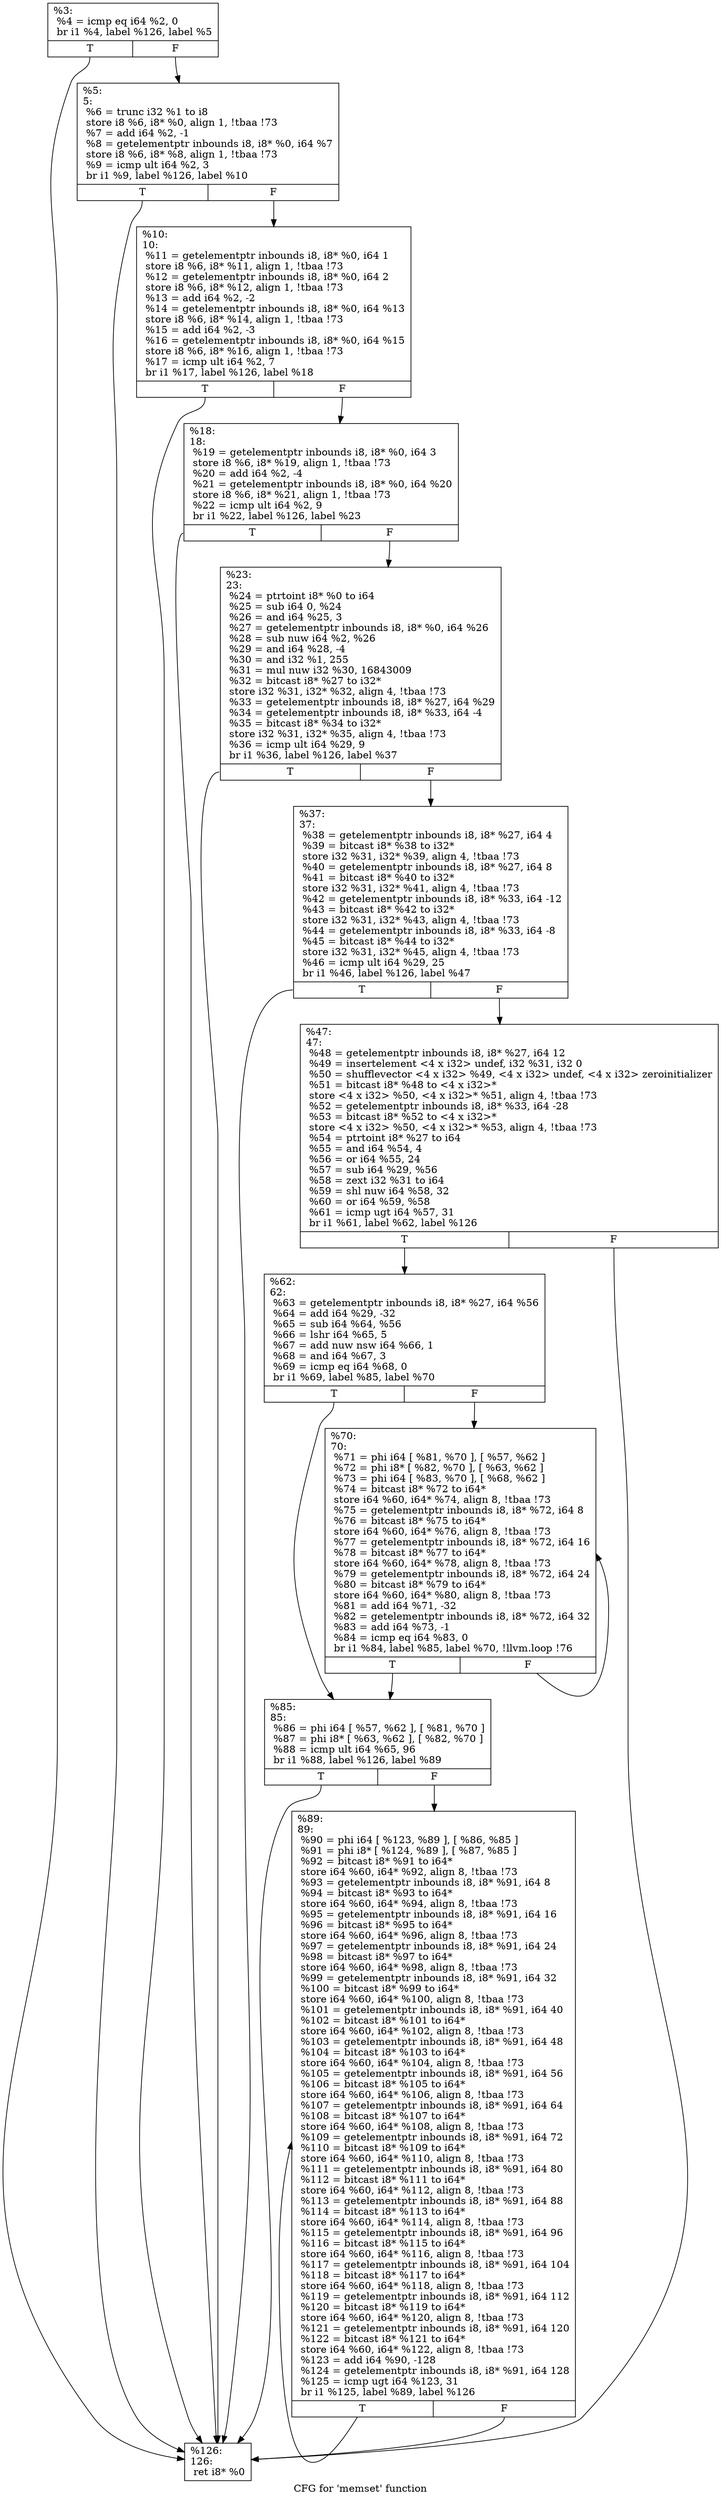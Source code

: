 digraph "CFG for 'memset' function" {
	label="CFG for 'memset' function";

	Node0x2257240 [shape=record,label="{%3:\l  %4 = icmp eq i64 %2, 0\l  br i1 %4, label %126, label %5\l|{<s0>T|<s1>F}}"];
	Node0x2257240:s0 -> Node0x2275e20;
	Node0x2257240:s1 -> Node0x2275b00;
	Node0x2275b00 [shape=record,label="{%5:\l5:                                                \l  %6 = trunc i32 %1 to i8\l  store i8 %6, i8* %0, align 1, !tbaa !73\l  %7 = add i64 %2, -1\l  %8 = getelementptr inbounds i8, i8* %0, i64 %7\l  store i8 %6, i8* %8, align 1, !tbaa !73\l  %9 = icmp ult i64 %2, 3\l  br i1 %9, label %126, label %10\l|{<s0>T|<s1>F}}"];
	Node0x2275b00:s0 -> Node0x2275e20;
	Node0x2275b00:s1 -> Node0x2275b50;
	Node0x2275b50 [shape=record,label="{%10:\l10:                                               \l  %11 = getelementptr inbounds i8, i8* %0, i64 1\l  store i8 %6, i8* %11, align 1, !tbaa !73\l  %12 = getelementptr inbounds i8, i8* %0, i64 2\l  store i8 %6, i8* %12, align 1, !tbaa !73\l  %13 = add i64 %2, -2\l  %14 = getelementptr inbounds i8, i8* %0, i64 %13\l  store i8 %6, i8* %14, align 1, !tbaa !73\l  %15 = add i64 %2, -3\l  %16 = getelementptr inbounds i8, i8* %0, i64 %15\l  store i8 %6, i8* %16, align 1, !tbaa !73\l  %17 = icmp ult i64 %2, 7\l  br i1 %17, label %126, label %18\l|{<s0>T|<s1>F}}"];
	Node0x2275b50:s0 -> Node0x2275e20;
	Node0x2275b50:s1 -> Node0x2275ba0;
	Node0x2275ba0 [shape=record,label="{%18:\l18:                                               \l  %19 = getelementptr inbounds i8, i8* %0, i64 3\l  store i8 %6, i8* %19, align 1, !tbaa !73\l  %20 = add i64 %2, -4\l  %21 = getelementptr inbounds i8, i8* %0, i64 %20\l  store i8 %6, i8* %21, align 1, !tbaa !73\l  %22 = icmp ult i64 %2, 9\l  br i1 %22, label %126, label %23\l|{<s0>T|<s1>F}}"];
	Node0x2275ba0:s0 -> Node0x2275e20;
	Node0x2275ba0:s1 -> Node0x2275bf0;
	Node0x2275bf0 [shape=record,label="{%23:\l23:                                               \l  %24 = ptrtoint i8* %0 to i64\l  %25 = sub i64 0, %24\l  %26 = and i64 %25, 3\l  %27 = getelementptr inbounds i8, i8* %0, i64 %26\l  %28 = sub nuw i64 %2, %26\l  %29 = and i64 %28, -4\l  %30 = and i32 %1, 255\l  %31 = mul nuw i32 %30, 16843009\l  %32 = bitcast i8* %27 to i32*\l  store i32 %31, i32* %32, align 4, !tbaa !73\l  %33 = getelementptr inbounds i8, i8* %27, i64 %29\l  %34 = getelementptr inbounds i8, i8* %33, i64 -4\l  %35 = bitcast i8* %34 to i32*\l  store i32 %31, i32* %35, align 4, !tbaa !73\l  %36 = icmp ult i64 %29, 9\l  br i1 %36, label %126, label %37\l|{<s0>T|<s1>F}}"];
	Node0x2275bf0:s0 -> Node0x2275e20;
	Node0x2275bf0:s1 -> Node0x2275c40;
	Node0x2275c40 [shape=record,label="{%37:\l37:                                               \l  %38 = getelementptr inbounds i8, i8* %27, i64 4\l  %39 = bitcast i8* %38 to i32*\l  store i32 %31, i32* %39, align 4, !tbaa !73\l  %40 = getelementptr inbounds i8, i8* %27, i64 8\l  %41 = bitcast i8* %40 to i32*\l  store i32 %31, i32* %41, align 4, !tbaa !73\l  %42 = getelementptr inbounds i8, i8* %33, i64 -12\l  %43 = bitcast i8* %42 to i32*\l  store i32 %31, i32* %43, align 4, !tbaa !73\l  %44 = getelementptr inbounds i8, i8* %33, i64 -8\l  %45 = bitcast i8* %44 to i32*\l  store i32 %31, i32* %45, align 4, !tbaa !73\l  %46 = icmp ult i64 %29, 25\l  br i1 %46, label %126, label %47\l|{<s0>T|<s1>F}}"];
	Node0x2275c40:s0 -> Node0x2275e20;
	Node0x2275c40:s1 -> Node0x2275c90;
	Node0x2275c90 [shape=record,label="{%47:\l47:                                               \l  %48 = getelementptr inbounds i8, i8* %27, i64 12\l  %49 = insertelement \<4 x i32\> undef, i32 %31, i32 0\l  %50 = shufflevector \<4 x i32\> %49, \<4 x i32\> undef, \<4 x i32\> zeroinitializer\l  %51 = bitcast i8* %48 to \<4 x i32\>*\l  store \<4 x i32\> %50, \<4 x i32\>* %51, align 4, !tbaa !73\l  %52 = getelementptr inbounds i8, i8* %33, i64 -28\l  %53 = bitcast i8* %52 to \<4 x i32\>*\l  store \<4 x i32\> %50, \<4 x i32\>* %53, align 4, !tbaa !73\l  %54 = ptrtoint i8* %27 to i64\l  %55 = and i64 %54, 4\l  %56 = or i64 %55, 24\l  %57 = sub i64 %29, %56\l  %58 = zext i32 %31 to i64\l  %59 = shl nuw i64 %58, 32\l  %60 = or i64 %59, %58\l  %61 = icmp ugt i64 %57, 31\l  br i1 %61, label %62, label %126\l|{<s0>T|<s1>F}}"];
	Node0x2275c90:s0 -> Node0x2275ce0;
	Node0x2275c90:s1 -> Node0x2275e20;
	Node0x2275ce0 [shape=record,label="{%62:\l62:                                               \l  %63 = getelementptr inbounds i8, i8* %27, i64 %56\l  %64 = add i64 %29, -32\l  %65 = sub i64 %64, %56\l  %66 = lshr i64 %65, 5\l  %67 = add nuw nsw i64 %66, 1\l  %68 = and i64 %67, 3\l  %69 = icmp eq i64 %68, 0\l  br i1 %69, label %85, label %70\l|{<s0>T|<s1>F}}"];
	Node0x2275ce0:s0 -> Node0x2275d80;
	Node0x2275ce0:s1 -> Node0x2275d30;
	Node0x2275d30 [shape=record,label="{%70:\l70:                                               \l  %71 = phi i64 [ %81, %70 ], [ %57, %62 ]\l  %72 = phi i8* [ %82, %70 ], [ %63, %62 ]\l  %73 = phi i64 [ %83, %70 ], [ %68, %62 ]\l  %74 = bitcast i8* %72 to i64*\l  store i64 %60, i64* %74, align 8, !tbaa !73\l  %75 = getelementptr inbounds i8, i8* %72, i64 8\l  %76 = bitcast i8* %75 to i64*\l  store i64 %60, i64* %76, align 8, !tbaa !73\l  %77 = getelementptr inbounds i8, i8* %72, i64 16\l  %78 = bitcast i8* %77 to i64*\l  store i64 %60, i64* %78, align 8, !tbaa !73\l  %79 = getelementptr inbounds i8, i8* %72, i64 24\l  %80 = bitcast i8* %79 to i64*\l  store i64 %60, i64* %80, align 8, !tbaa !73\l  %81 = add i64 %71, -32\l  %82 = getelementptr inbounds i8, i8* %72, i64 32\l  %83 = add i64 %73, -1\l  %84 = icmp eq i64 %83, 0\l  br i1 %84, label %85, label %70, !llvm.loop !76\l|{<s0>T|<s1>F}}"];
	Node0x2275d30:s0 -> Node0x2275d80;
	Node0x2275d30:s1 -> Node0x2275d30;
	Node0x2275d80 [shape=record,label="{%85:\l85:                                               \l  %86 = phi i64 [ %57, %62 ], [ %81, %70 ]\l  %87 = phi i8* [ %63, %62 ], [ %82, %70 ]\l  %88 = icmp ult i64 %65, 96\l  br i1 %88, label %126, label %89\l|{<s0>T|<s1>F}}"];
	Node0x2275d80:s0 -> Node0x2275e20;
	Node0x2275d80:s1 -> Node0x2275dd0;
	Node0x2275dd0 [shape=record,label="{%89:\l89:                                               \l  %90 = phi i64 [ %123, %89 ], [ %86, %85 ]\l  %91 = phi i8* [ %124, %89 ], [ %87, %85 ]\l  %92 = bitcast i8* %91 to i64*\l  store i64 %60, i64* %92, align 8, !tbaa !73\l  %93 = getelementptr inbounds i8, i8* %91, i64 8\l  %94 = bitcast i8* %93 to i64*\l  store i64 %60, i64* %94, align 8, !tbaa !73\l  %95 = getelementptr inbounds i8, i8* %91, i64 16\l  %96 = bitcast i8* %95 to i64*\l  store i64 %60, i64* %96, align 8, !tbaa !73\l  %97 = getelementptr inbounds i8, i8* %91, i64 24\l  %98 = bitcast i8* %97 to i64*\l  store i64 %60, i64* %98, align 8, !tbaa !73\l  %99 = getelementptr inbounds i8, i8* %91, i64 32\l  %100 = bitcast i8* %99 to i64*\l  store i64 %60, i64* %100, align 8, !tbaa !73\l  %101 = getelementptr inbounds i8, i8* %91, i64 40\l  %102 = bitcast i8* %101 to i64*\l  store i64 %60, i64* %102, align 8, !tbaa !73\l  %103 = getelementptr inbounds i8, i8* %91, i64 48\l  %104 = bitcast i8* %103 to i64*\l  store i64 %60, i64* %104, align 8, !tbaa !73\l  %105 = getelementptr inbounds i8, i8* %91, i64 56\l  %106 = bitcast i8* %105 to i64*\l  store i64 %60, i64* %106, align 8, !tbaa !73\l  %107 = getelementptr inbounds i8, i8* %91, i64 64\l  %108 = bitcast i8* %107 to i64*\l  store i64 %60, i64* %108, align 8, !tbaa !73\l  %109 = getelementptr inbounds i8, i8* %91, i64 72\l  %110 = bitcast i8* %109 to i64*\l  store i64 %60, i64* %110, align 8, !tbaa !73\l  %111 = getelementptr inbounds i8, i8* %91, i64 80\l  %112 = bitcast i8* %111 to i64*\l  store i64 %60, i64* %112, align 8, !tbaa !73\l  %113 = getelementptr inbounds i8, i8* %91, i64 88\l  %114 = bitcast i8* %113 to i64*\l  store i64 %60, i64* %114, align 8, !tbaa !73\l  %115 = getelementptr inbounds i8, i8* %91, i64 96\l  %116 = bitcast i8* %115 to i64*\l  store i64 %60, i64* %116, align 8, !tbaa !73\l  %117 = getelementptr inbounds i8, i8* %91, i64 104\l  %118 = bitcast i8* %117 to i64*\l  store i64 %60, i64* %118, align 8, !tbaa !73\l  %119 = getelementptr inbounds i8, i8* %91, i64 112\l  %120 = bitcast i8* %119 to i64*\l  store i64 %60, i64* %120, align 8, !tbaa !73\l  %121 = getelementptr inbounds i8, i8* %91, i64 120\l  %122 = bitcast i8* %121 to i64*\l  store i64 %60, i64* %122, align 8, !tbaa !73\l  %123 = add i64 %90, -128\l  %124 = getelementptr inbounds i8, i8* %91, i64 128\l  %125 = icmp ugt i64 %123, 31\l  br i1 %125, label %89, label %126\l|{<s0>T|<s1>F}}"];
	Node0x2275dd0:s0 -> Node0x2275dd0;
	Node0x2275dd0:s1 -> Node0x2275e20;
	Node0x2275e20 [shape=record,label="{%126:\l126:                                              \l  ret i8* %0\l}"];
}
